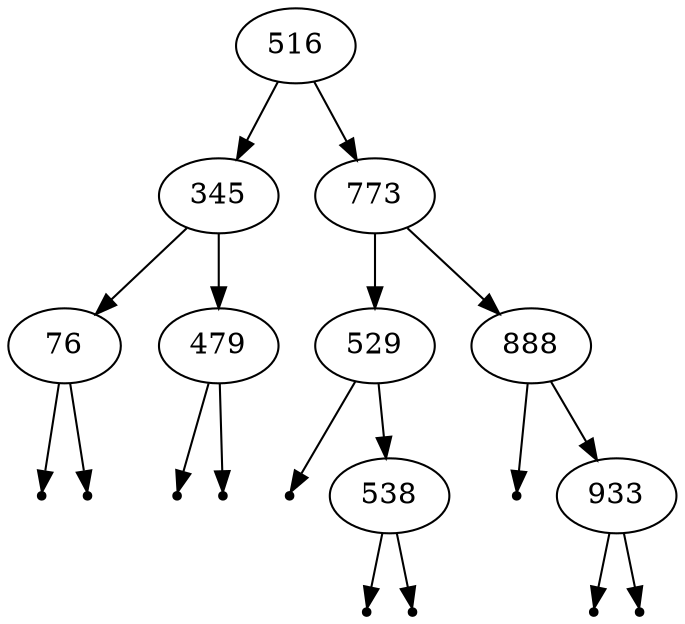 digraph balanced_tree_del {
516 -> 345;
345 -> 76;
null11 [shape=point];
76 -> null11;
null12 [shape=point];
76 -> null12;
345 -> 479;
null13 [shape=point];
479 -> null13;
null14 [shape=point];
479 -> null14;
516 -> 773;
773 -> 529;
null15 [shape=point];
529 -> null15;
529 -> 538;
null16 [shape=point];
538 -> null16;
null17 [shape=point];
538 -> null17;
773 -> 888;
null18 [shape=point];
888 -> null18;
888 -> 933;
null19 [shape=point];
933 -> null19;
null20 [shape=point];
933 -> null20;
}

